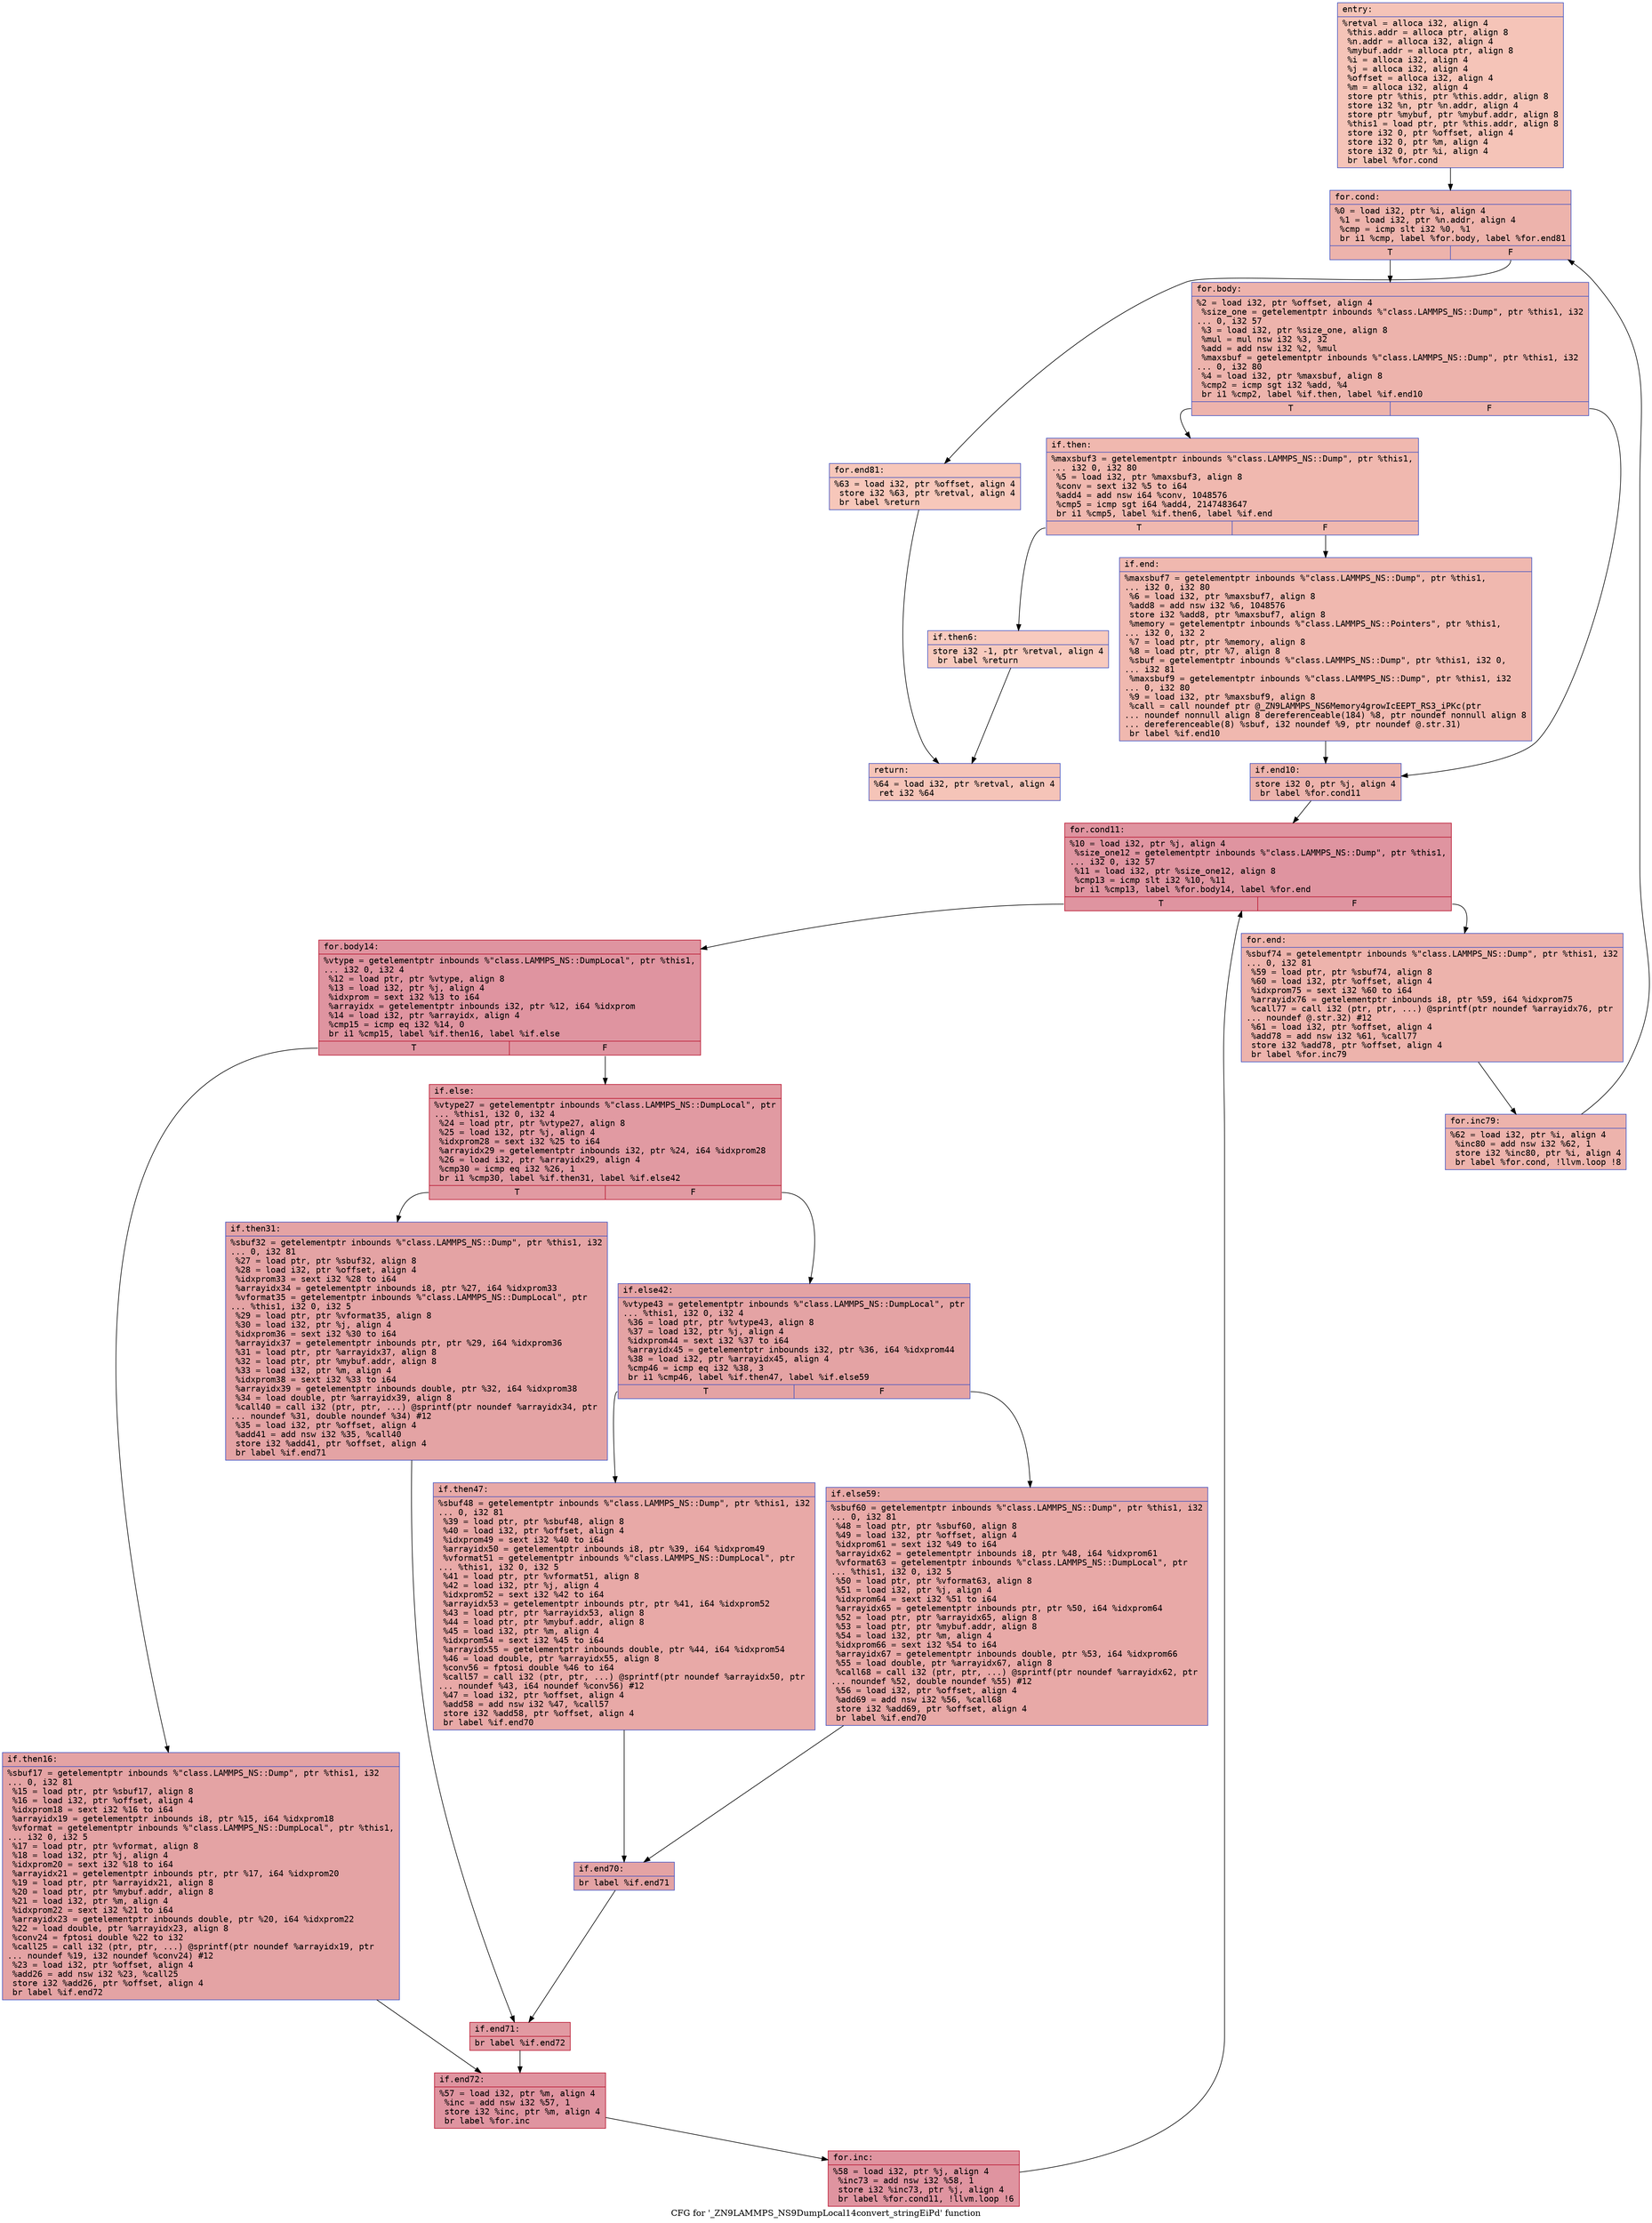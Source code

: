 digraph "CFG for '_ZN9LAMMPS_NS9DumpLocal14convert_stringEiPd' function" {
	label="CFG for '_ZN9LAMMPS_NS9DumpLocal14convert_stringEiPd' function";

	Node0x55e11c5bd350 [shape=record,color="#3d50c3ff", style=filled, fillcolor="#e97a5f70" fontname="Courier",label="{entry:\l|  %retval = alloca i32, align 4\l  %this.addr = alloca ptr, align 8\l  %n.addr = alloca i32, align 4\l  %mybuf.addr = alloca ptr, align 8\l  %i = alloca i32, align 4\l  %j = alloca i32, align 4\l  %offset = alloca i32, align 4\l  %m = alloca i32, align 4\l  store ptr %this, ptr %this.addr, align 8\l  store i32 %n, ptr %n.addr, align 4\l  store ptr %mybuf, ptr %mybuf.addr, align 8\l  %this1 = load ptr, ptr %this.addr, align 8\l  store i32 0, ptr %offset, align 4\l  store i32 0, ptr %m, align 4\l  store i32 0, ptr %i, align 4\l  br label %for.cond\l}"];
	Node0x55e11c5bd350 -> Node0x55e11c5bdd40[tooltip="entry -> for.cond\nProbability 100.00%" ];
	Node0x55e11c5bdd40 [shape=record,color="#3d50c3ff", style=filled, fillcolor="#d6524470" fontname="Courier",label="{for.cond:\l|  %0 = load i32, ptr %i, align 4\l  %1 = load i32, ptr %n.addr, align 4\l  %cmp = icmp slt i32 %0, %1\l  br i1 %cmp, label %for.body, label %for.end81\l|{<s0>T|<s1>F}}"];
	Node0x55e11c5bdd40:s0 -> Node0x55e11c5bdfe0[tooltip="for.cond -> for.body\nProbability 96.88%" ];
	Node0x55e11c5bdd40:s1 -> Node0x55e11c5be060[tooltip="for.cond -> for.end81\nProbability 3.12%" ];
	Node0x55e11c5bdfe0 [shape=record,color="#3d50c3ff", style=filled, fillcolor="#d6524470" fontname="Courier",label="{for.body:\l|  %2 = load i32, ptr %offset, align 4\l  %size_one = getelementptr inbounds %\"class.LAMMPS_NS::Dump\", ptr %this1, i32\l... 0, i32 57\l  %3 = load i32, ptr %size_one, align 8\l  %mul = mul nsw i32 %3, 32\l  %add = add nsw i32 %2, %mul\l  %maxsbuf = getelementptr inbounds %\"class.LAMMPS_NS::Dump\", ptr %this1, i32\l... 0, i32 80\l  %4 = load i32, ptr %maxsbuf, align 8\l  %cmp2 = icmp sgt i32 %add, %4\l  br i1 %cmp2, label %if.then, label %if.end10\l|{<s0>T|<s1>F}}"];
	Node0x55e11c5bdfe0:s0 -> Node0x55e11c50ccb0[tooltip="for.body -> if.then\nProbability 50.00%" ];
	Node0x55e11c5bdfe0:s1 -> Node0x55e11c50cd20[tooltip="for.body -> if.end10\nProbability 50.00%" ];
	Node0x55e11c50ccb0 [shape=record,color="#3d50c3ff", style=filled, fillcolor="#dc5d4a70" fontname="Courier",label="{if.then:\l|  %maxsbuf3 = getelementptr inbounds %\"class.LAMMPS_NS::Dump\", ptr %this1,\l... i32 0, i32 80\l  %5 = load i32, ptr %maxsbuf3, align 8\l  %conv = sext i32 %5 to i64\l  %add4 = add nsw i64 %conv, 1048576\l  %cmp5 = icmp sgt i64 %add4, 2147483647\l  br i1 %cmp5, label %if.then6, label %if.end\l|{<s0>T|<s1>F}}"];
	Node0x55e11c50ccb0:s0 -> Node0x55e11c50d3f0[tooltip="if.then -> if.then6\nProbability 3.12%" ];
	Node0x55e11c50ccb0:s1 -> Node0x55e11c50d470[tooltip="if.then -> if.end\nProbability 96.88%" ];
	Node0x55e11c50d3f0 [shape=record,color="#3d50c3ff", style=filled, fillcolor="#ef886b70" fontname="Courier",label="{if.then6:\l|  store i32 -1, ptr %retval, align 4\l  br label %return\l}"];
	Node0x55e11c50d3f0 -> Node0x55e11c50d630[tooltip="if.then6 -> return\nProbability 100.00%" ];
	Node0x55e11c50d470 [shape=record,color="#3d50c3ff", style=filled, fillcolor="#dc5d4a70" fontname="Courier",label="{if.end:\l|  %maxsbuf7 = getelementptr inbounds %\"class.LAMMPS_NS::Dump\", ptr %this1,\l... i32 0, i32 80\l  %6 = load i32, ptr %maxsbuf7, align 8\l  %add8 = add nsw i32 %6, 1048576\l  store i32 %add8, ptr %maxsbuf7, align 8\l  %memory = getelementptr inbounds %\"class.LAMMPS_NS::Pointers\", ptr %this1,\l... i32 0, i32 2\l  %7 = load ptr, ptr %memory, align 8\l  %8 = load ptr, ptr %7, align 8\l  %sbuf = getelementptr inbounds %\"class.LAMMPS_NS::Dump\", ptr %this1, i32 0,\l... i32 81\l  %maxsbuf9 = getelementptr inbounds %\"class.LAMMPS_NS::Dump\", ptr %this1, i32\l... 0, i32 80\l  %9 = load i32, ptr %maxsbuf9, align 8\l  %call = call noundef ptr @_ZN9LAMMPS_NS6Memory4growIcEEPT_RS3_iPKc(ptr\l... noundef nonnull align 8 dereferenceable(184) %8, ptr noundef nonnull align 8\l... dereferenceable(8) %sbuf, i32 noundef %9, ptr noundef @.str.31)\l  br label %if.end10\l}"];
	Node0x55e11c50d470 -> Node0x55e11c50cd20[tooltip="if.end -> if.end10\nProbability 100.00%" ];
	Node0x55e11c50cd20 [shape=record,color="#3d50c3ff", style=filled, fillcolor="#d6524470" fontname="Courier",label="{if.end10:\l|  store i32 0, ptr %j, align 4\l  br label %for.cond11\l}"];
	Node0x55e11c50cd20 -> Node0x55e11c5c0800[tooltip="if.end10 -> for.cond11\nProbability 100.00%" ];
	Node0x55e11c5c0800 [shape=record,color="#b70d28ff", style=filled, fillcolor="#b70d2870" fontname="Courier",label="{for.cond11:\l|  %10 = load i32, ptr %j, align 4\l  %size_one12 = getelementptr inbounds %\"class.LAMMPS_NS::Dump\", ptr %this1,\l... i32 0, i32 57\l  %11 = load i32, ptr %size_one12, align 8\l  %cmp13 = icmp slt i32 %10, %11\l  br i1 %cmp13, label %for.body14, label %for.end\l|{<s0>T|<s1>F}}"];
	Node0x55e11c5c0800:s0 -> Node0x55e11c5c0b40[tooltip="for.cond11 -> for.body14\nProbability 96.88%" ];
	Node0x55e11c5c0800:s1 -> Node0x55e11c5c0bc0[tooltip="for.cond11 -> for.end\nProbability 3.12%" ];
	Node0x55e11c5c0b40 [shape=record,color="#b70d28ff", style=filled, fillcolor="#b70d2870" fontname="Courier",label="{for.body14:\l|  %vtype = getelementptr inbounds %\"class.LAMMPS_NS::DumpLocal\", ptr %this1,\l... i32 0, i32 4\l  %12 = load ptr, ptr %vtype, align 8\l  %13 = load i32, ptr %j, align 4\l  %idxprom = sext i32 %13 to i64\l  %arrayidx = getelementptr inbounds i32, ptr %12, i64 %idxprom\l  %14 = load i32, ptr %arrayidx, align 4\l  %cmp15 = icmp eq i32 %14, 0\l  br i1 %cmp15, label %if.then16, label %if.else\l|{<s0>T|<s1>F}}"];
	Node0x55e11c5c0b40:s0 -> Node0x55e11c5c1150[tooltip="for.body14 -> if.then16\nProbability 37.50%" ];
	Node0x55e11c5c0b40:s1 -> Node0x55e11c5c11d0[tooltip="for.body14 -> if.else\nProbability 62.50%" ];
	Node0x55e11c5c1150 [shape=record,color="#3d50c3ff", style=filled, fillcolor="#c32e3170" fontname="Courier",label="{if.then16:\l|  %sbuf17 = getelementptr inbounds %\"class.LAMMPS_NS::Dump\", ptr %this1, i32\l... 0, i32 81\l  %15 = load ptr, ptr %sbuf17, align 8\l  %16 = load i32, ptr %offset, align 4\l  %idxprom18 = sext i32 %16 to i64\l  %arrayidx19 = getelementptr inbounds i8, ptr %15, i64 %idxprom18\l  %vformat = getelementptr inbounds %\"class.LAMMPS_NS::DumpLocal\", ptr %this1,\l... i32 0, i32 5\l  %17 = load ptr, ptr %vformat, align 8\l  %18 = load i32, ptr %j, align 4\l  %idxprom20 = sext i32 %18 to i64\l  %arrayidx21 = getelementptr inbounds ptr, ptr %17, i64 %idxprom20\l  %19 = load ptr, ptr %arrayidx21, align 8\l  %20 = load ptr, ptr %mybuf.addr, align 8\l  %21 = load i32, ptr %m, align 4\l  %idxprom22 = sext i32 %21 to i64\l  %arrayidx23 = getelementptr inbounds double, ptr %20, i64 %idxprom22\l  %22 = load double, ptr %arrayidx23, align 8\l  %conv24 = fptosi double %22 to i32\l  %call25 = call i32 (ptr, ptr, ...) @sprintf(ptr noundef %arrayidx19, ptr\l... noundef %19, i32 noundef %conv24) #12\l  %23 = load i32, ptr %offset, align 4\l  %add26 = add nsw i32 %23, %call25\l  store i32 %add26, ptr %offset, align 4\l  br label %if.end72\l}"];
	Node0x55e11c5c1150 -> Node0x55e11c5c2360[tooltip="if.then16 -> if.end72\nProbability 100.00%" ];
	Node0x55e11c5c11d0 [shape=record,color="#b70d28ff", style=filled, fillcolor="#bb1b2c70" fontname="Courier",label="{if.else:\l|  %vtype27 = getelementptr inbounds %\"class.LAMMPS_NS::DumpLocal\", ptr\l... %this1, i32 0, i32 4\l  %24 = load ptr, ptr %vtype27, align 8\l  %25 = load i32, ptr %j, align 4\l  %idxprom28 = sext i32 %25 to i64\l  %arrayidx29 = getelementptr inbounds i32, ptr %24, i64 %idxprom28\l  %26 = load i32, ptr %arrayidx29, align 4\l  %cmp30 = icmp eq i32 %26, 1\l  br i1 %cmp30, label %if.then31, label %if.else42\l|{<s0>T|<s1>F}}"];
	Node0x55e11c5c11d0:s0 -> Node0x55e11c5c28d0[tooltip="if.else -> if.then31\nProbability 50.00%" ];
	Node0x55e11c5c11d0:s1 -> Node0x55e11c5c2950[tooltip="if.else -> if.else42\nProbability 50.00%" ];
	Node0x55e11c5c28d0 [shape=record,color="#3d50c3ff", style=filled, fillcolor="#c32e3170" fontname="Courier",label="{if.then31:\l|  %sbuf32 = getelementptr inbounds %\"class.LAMMPS_NS::Dump\", ptr %this1, i32\l... 0, i32 81\l  %27 = load ptr, ptr %sbuf32, align 8\l  %28 = load i32, ptr %offset, align 4\l  %idxprom33 = sext i32 %28 to i64\l  %arrayidx34 = getelementptr inbounds i8, ptr %27, i64 %idxprom33\l  %vformat35 = getelementptr inbounds %\"class.LAMMPS_NS::DumpLocal\", ptr\l... %this1, i32 0, i32 5\l  %29 = load ptr, ptr %vformat35, align 8\l  %30 = load i32, ptr %j, align 4\l  %idxprom36 = sext i32 %30 to i64\l  %arrayidx37 = getelementptr inbounds ptr, ptr %29, i64 %idxprom36\l  %31 = load ptr, ptr %arrayidx37, align 8\l  %32 = load ptr, ptr %mybuf.addr, align 8\l  %33 = load i32, ptr %m, align 4\l  %idxprom38 = sext i32 %33 to i64\l  %arrayidx39 = getelementptr inbounds double, ptr %32, i64 %idxprom38\l  %34 = load double, ptr %arrayidx39, align 8\l  %call40 = call i32 (ptr, ptr, ...) @sprintf(ptr noundef %arrayidx34, ptr\l... noundef %31, double noundef %34) #12\l  %35 = load i32, ptr %offset, align 4\l  %add41 = add nsw i32 %35, %call40\l  store i32 %add41, ptr %offset, align 4\l  br label %if.end71\l}"];
	Node0x55e11c5c28d0 -> Node0x55e11c5c3760[tooltip="if.then31 -> if.end71\nProbability 100.00%" ];
	Node0x55e11c5c2950 [shape=record,color="#3d50c3ff", style=filled, fillcolor="#c32e3170" fontname="Courier",label="{if.else42:\l|  %vtype43 = getelementptr inbounds %\"class.LAMMPS_NS::DumpLocal\", ptr\l... %this1, i32 0, i32 4\l  %36 = load ptr, ptr %vtype43, align 8\l  %37 = load i32, ptr %j, align 4\l  %idxprom44 = sext i32 %37 to i64\l  %arrayidx45 = getelementptr inbounds i32, ptr %36, i64 %idxprom44\l  %38 = load i32, ptr %arrayidx45, align 4\l  %cmp46 = icmp eq i32 %38, 3\l  br i1 %cmp46, label %if.then47, label %if.else59\l|{<s0>T|<s1>F}}"];
	Node0x55e11c5c2950:s0 -> Node0x55e11c5c3cd0[tooltip="if.else42 -> if.then47\nProbability 50.00%" ];
	Node0x55e11c5c2950:s1 -> Node0x55e11c5c3d50[tooltip="if.else42 -> if.else59\nProbability 50.00%" ];
	Node0x55e11c5c3cd0 [shape=record,color="#3d50c3ff", style=filled, fillcolor="#ca3b3770" fontname="Courier",label="{if.then47:\l|  %sbuf48 = getelementptr inbounds %\"class.LAMMPS_NS::Dump\", ptr %this1, i32\l... 0, i32 81\l  %39 = load ptr, ptr %sbuf48, align 8\l  %40 = load i32, ptr %offset, align 4\l  %idxprom49 = sext i32 %40 to i64\l  %arrayidx50 = getelementptr inbounds i8, ptr %39, i64 %idxprom49\l  %vformat51 = getelementptr inbounds %\"class.LAMMPS_NS::DumpLocal\", ptr\l... %this1, i32 0, i32 5\l  %41 = load ptr, ptr %vformat51, align 8\l  %42 = load i32, ptr %j, align 4\l  %idxprom52 = sext i32 %42 to i64\l  %arrayidx53 = getelementptr inbounds ptr, ptr %41, i64 %idxprom52\l  %43 = load ptr, ptr %arrayidx53, align 8\l  %44 = load ptr, ptr %mybuf.addr, align 8\l  %45 = load i32, ptr %m, align 4\l  %idxprom54 = sext i32 %45 to i64\l  %arrayidx55 = getelementptr inbounds double, ptr %44, i64 %idxprom54\l  %46 = load double, ptr %arrayidx55, align 8\l  %conv56 = fptosi double %46 to i64\l  %call57 = call i32 (ptr, ptr, ...) @sprintf(ptr noundef %arrayidx50, ptr\l... noundef %43, i64 noundef %conv56) #12\l  %47 = load i32, ptr %offset, align 4\l  %add58 = add nsw i32 %47, %call57\l  store i32 %add58, ptr %offset, align 4\l  br label %if.end70\l}"];
	Node0x55e11c5c3cd0 -> Node0x55e11c5c5400[tooltip="if.then47 -> if.end70\nProbability 100.00%" ];
	Node0x55e11c5c3d50 [shape=record,color="#3d50c3ff", style=filled, fillcolor="#ca3b3770" fontname="Courier",label="{if.else59:\l|  %sbuf60 = getelementptr inbounds %\"class.LAMMPS_NS::Dump\", ptr %this1, i32\l... 0, i32 81\l  %48 = load ptr, ptr %sbuf60, align 8\l  %49 = load i32, ptr %offset, align 4\l  %idxprom61 = sext i32 %49 to i64\l  %arrayidx62 = getelementptr inbounds i8, ptr %48, i64 %idxprom61\l  %vformat63 = getelementptr inbounds %\"class.LAMMPS_NS::DumpLocal\", ptr\l... %this1, i32 0, i32 5\l  %50 = load ptr, ptr %vformat63, align 8\l  %51 = load i32, ptr %j, align 4\l  %idxprom64 = sext i32 %51 to i64\l  %arrayidx65 = getelementptr inbounds ptr, ptr %50, i64 %idxprom64\l  %52 = load ptr, ptr %arrayidx65, align 8\l  %53 = load ptr, ptr %mybuf.addr, align 8\l  %54 = load i32, ptr %m, align 4\l  %idxprom66 = sext i32 %54 to i64\l  %arrayidx67 = getelementptr inbounds double, ptr %53, i64 %idxprom66\l  %55 = load double, ptr %arrayidx67, align 8\l  %call68 = call i32 (ptr, ptr, ...) @sprintf(ptr noundef %arrayidx62, ptr\l... noundef %52, double noundef %55) #12\l  %56 = load i32, ptr %offset, align 4\l  %add69 = add nsw i32 %56, %call68\l  store i32 %add69, ptr %offset, align 4\l  br label %if.end70\l}"];
	Node0x55e11c5c3d50 -> Node0x55e11c5c5400[tooltip="if.else59 -> if.end70\nProbability 100.00%" ];
	Node0x55e11c5c5400 [shape=record,color="#3d50c3ff", style=filled, fillcolor="#c32e3170" fontname="Courier",label="{if.end70:\l|  br label %if.end71\l}"];
	Node0x55e11c5c5400 -> Node0x55e11c5c3760[tooltip="if.end70 -> if.end71\nProbability 100.00%" ];
	Node0x55e11c5c3760 [shape=record,color="#b70d28ff", style=filled, fillcolor="#bb1b2c70" fontname="Courier",label="{if.end71:\l|  br label %if.end72\l}"];
	Node0x55e11c5c3760 -> Node0x55e11c5c2360[tooltip="if.end71 -> if.end72\nProbability 100.00%" ];
	Node0x55e11c5c2360 [shape=record,color="#b70d28ff", style=filled, fillcolor="#b70d2870" fontname="Courier",label="{if.end72:\l|  %57 = load i32, ptr %m, align 4\l  %inc = add nsw i32 %57, 1\l  store i32 %inc, ptr %m, align 4\l  br label %for.inc\l}"];
	Node0x55e11c5c2360 -> Node0x55e11c5c6b70[tooltip="if.end72 -> for.inc\nProbability 100.00%" ];
	Node0x55e11c5c6b70 [shape=record,color="#b70d28ff", style=filled, fillcolor="#b70d2870" fontname="Courier",label="{for.inc:\l|  %58 = load i32, ptr %j, align 4\l  %inc73 = add nsw i32 %58, 1\l  store i32 %inc73, ptr %j, align 4\l  br label %for.cond11, !llvm.loop !6\l}"];
	Node0x55e11c5c6b70 -> Node0x55e11c5c0800[tooltip="for.inc -> for.cond11\nProbability 100.00%" ];
	Node0x55e11c5c0bc0 [shape=record,color="#3d50c3ff", style=filled, fillcolor="#d6524470" fontname="Courier",label="{for.end:\l|  %sbuf74 = getelementptr inbounds %\"class.LAMMPS_NS::Dump\", ptr %this1, i32\l... 0, i32 81\l  %59 = load ptr, ptr %sbuf74, align 8\l  %60 = load i32, ptr %offset, align 4\l  %idxprom75 = sext i32 %60 to i64\l  %arrayidx76 = getelementptr inbounds i8, ptr %59, i64 %idxprom75\l  %call77 = call i32 (ptr, ptr, ...) @sprintf(ptr noundef %arrayidx76, ptr\l... noundef @.str.32) #12\l  %61 = load i32, ptr %offset, align 4\l  %add78 = add nsw i32 %61, %call77\l  store i32 %add78, ptr %offset, align 4\l  br label %for.inc79\l}"];
	Node0x55e11c5c0bc0 -> Node0x55e11c5c7610[tooltip="for.end -> for.inc79\nProbability 100.00%" ];
	Node0x55e11c5c7610 [shape=record,color="#3d50c3ff", style=filled, fillcolor="#d6524470" fontname="Courier",label="{for.inc79:\l|  %62 = load i32, ptr %i, align 4\l  %inc80 = add nsw i32 %62, 1\l  store i32 %inc80, ptr %i, align 4\l  br label %for.cond, !llvm.loop !8\l}"];
	Node0x55e11c5c7610 -> Node0x55e11c5bdd40[tooltip="for.inc79 -> for.cond\nProbability 100.00%" ];
	Node0x55e11c5be060 [shape=record,color="#3d50c3ff", style=filled, fillcolor="#ec7f6370" fontname="Courier",label="{for.end81:\l|  %63 = load i32, ptr %offset, align 4\l  store i32 %63, ptr %retval, align 4\l  br label %return\l}"];
	Node0x55e11c5be060 -> Node0x55e11c50d630[tooltip="for.end81 -> return\nProbability 100.00%" ];
	Node0x55e11c50d630 [shape=record,color="#3d50c3ff", style=filled, fillcolor="#e97a5f70" fontname="Courier",label="{return:\l|  %64 = load i32, ptr %retval, align 4\l  ret i32 %64\l}"];
}
